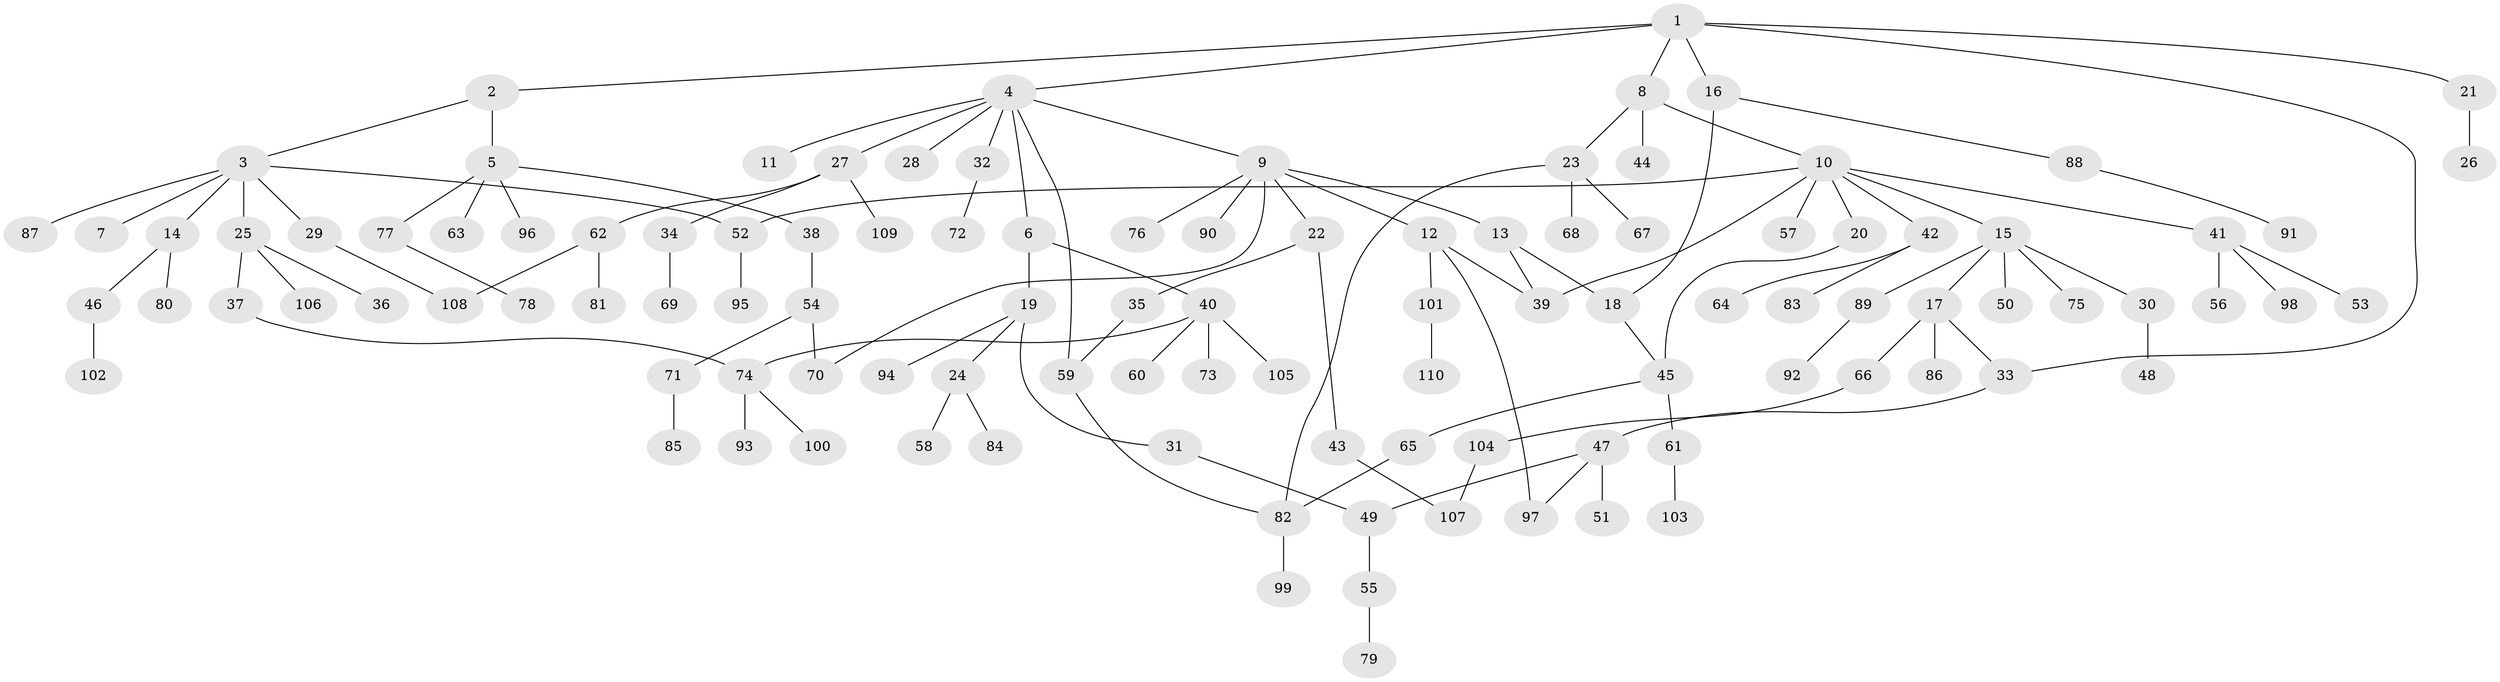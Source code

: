 // coarse degree distribution, {3: 0.25, 6: 0.06818181818181818, 4: 0.09090909090909091, 7: 0.022727272727272728, 1: 0.3181818181818182, 2: 0.20454545454545456, 5: 0.045454545454545456}
// Generated by graph-tools (version 1.1) at 2025/36/03/04/25 23:36:04]
// undirected, 110 vertices, 124 edges
graph export_dot {
  node [color=gray90,style=filled];
  1;
  2;
  3;
  4;
  5;
  6;
  7;
  8;
  9;
  10;
  11;
  12;
  13;
  14;
  15;
  16;
  17;
  18;
  19;
  20;
  21;
  22;
  23;
  24;
  25;
  26;
  27;
  28;
  29;
  30;
  31;
  32;
  33;
  34;
  35;
  36;
  37;
  38;
  39;
  40;
  41;
  42;
  43;
  44;
  45;
  46;
  47;
  48;
  49;
  50;
  51;
  52;
  53;
  54;
  55;
  56;
  57;
  58;
  59;
  60;
  61;
  62;
  63;
  64;
  65;
  66;
  67;
  68;
  69;
  70;
  71;
  72;
  73;
  74;
  75;
  76;
  77;
  78;
  79;
  80;
  81;
  82;
  83;
  84;
  85;
  86;
  87;
  88;
  89;
  90;
  91;
  92;
  93;
  94;
  95;
  96;
  97;
  98;
  99;
  100;
  101;
  102;
  103;
  104;
  105;
  106;
  107;
  108;
  109;
  110;
  1 -- 2;
  1 -- 4;
  1 -- 8;
  1 -- 16;
  1 -- 21;
  1 -- 33;
  2 -- 3;
  2 -- 5;
  3 -- 7;
  3 -- 14;
  3 -- 25;
  3 -- 29;
  3 -- 52;
  3 -- 87;
  4 -- 6;
  4 -- 9;
  4 -- 11;
  4 -- 27;
  4 -- 28;
  4 -- 32;
  4 -- 59;
  5 -- 38;
  5 -- 63;
  5 -- 77;
  5 -- 96;
  6 -- 19;
  6 -- 40;
  8 -- 10;
  8 -- 23;
  8 -- 44;
  9 -- 12;
  9 -- 13;
  9 -- 22;
  9 -- 76;
  9 -- 90;
  9 -- 70;
  10 -- 15;
  10 -- 20;
  10 -- 41;
  10 -- 42;
  10 -- 57;
  10 -- 39;
  10 -- 52;
  12 -- 97;
  12 -- 101;
  12 -- 39;
  13 -- 39;
  13 -- 18;
  14 -- 46;
  14 -- 80;
  15 -- 17;
  15 -- 30;
  15 -- 50;
  15 -- 75;
  15 -- 89;
  16 -- 18;
  16 -- 88;
  17 -- 33;
  17 -- 66;
  17 -- 86;
  18 -- 45;
  19 -- 24;
  19 -- 31;
  19 -- 94;
  20 -- 45;
  21 -- 26;
  22 -- 35;
  22 -- 43;
  23 -- 67;
  23 -- 68;
  23 -- 82;
  24 -- 58;
  24 -- 84;
  25 -- 36;
  25 -- 37;
  25 -- 106;
  27 -- 34;
  27 -- 62;
  27 -- 109;
  29 -- 108;
  30 -- 48;
  31 -- 49;
  32 -- 72;
  33 -- 47;
  34 -- 69;
  35 -- 59;
  37 -- 74;
  38 -- 54;
  40 -- 60;
  40 -- 73;
  40 -- 74;
  40 -- 105;
  41 -- 53;
  41 -- 56;
  41 -- 98;
  42 -- 64;
  42 -- 83;
  43 -- 107;
  45 -- 61;
  45 -- 65;
  46 -- 102;
  47 -- 51;
  47 -- 49;
  47 -- 97;
  49 -- 55;
  52 -- 95;
  54 -- 70;
  54 -- 71;
  55 -- 79;
  59 -- 82;
  61 -- 103;
  62 -- 81;
  62 -- 108;
  65 -- 82;
  66 -- 104;
  71 -- 85;
  74 -- 93;
  74 -- 100;
  77 -- 78;
  82 -- 99;
  88 -- 91;
  89 -- 92;
  101 -- 110;
  104 -- 107;
}
